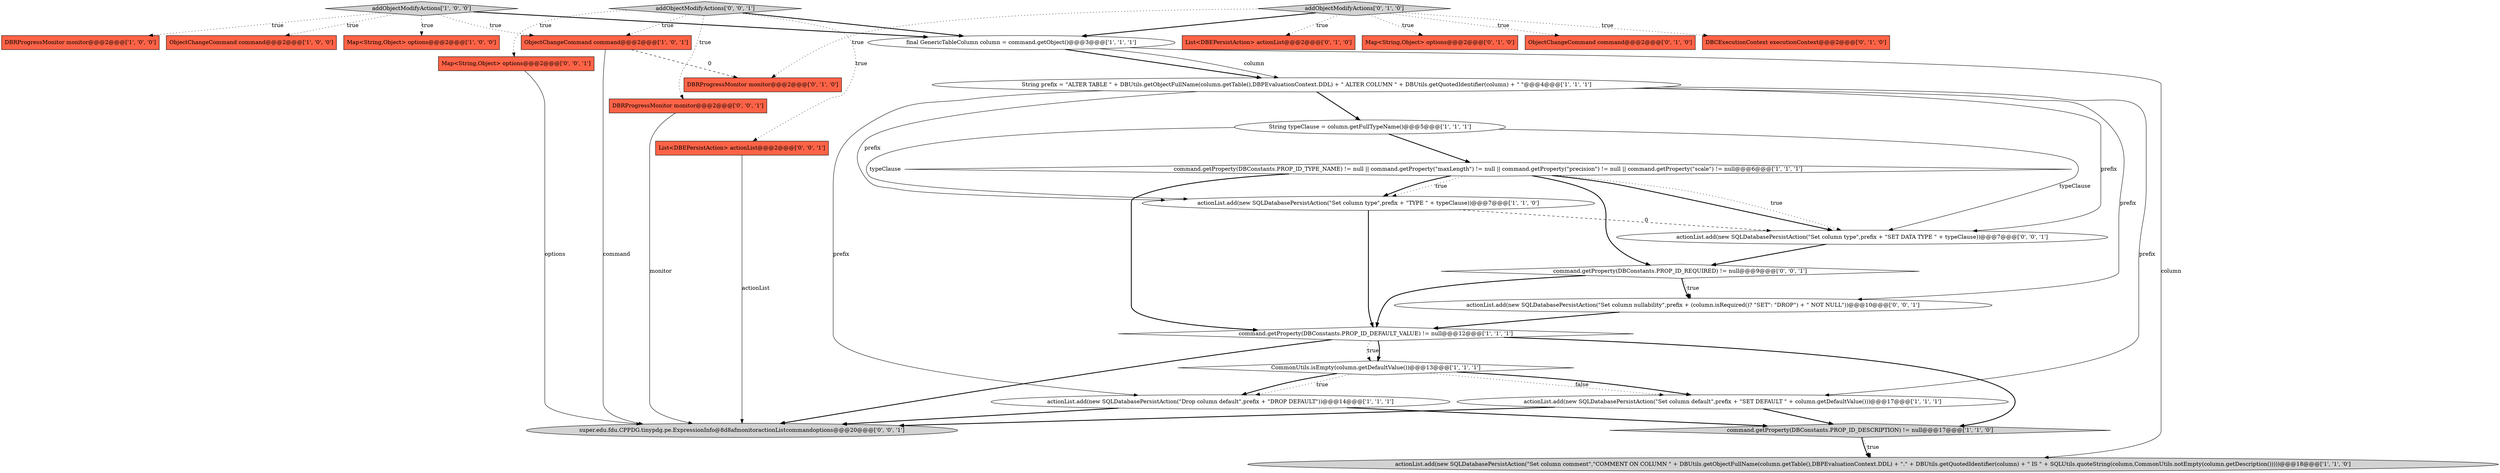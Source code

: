 digraph {
3 [style = filled, label = "Map<String,Object> options@@@2@@@['1', '0', '0']", fillcolor = tomato, shape = box image = "AAA0AAABBB1BBB"];
0 [style = filled, label = "DBRProgressMonitor monitor@@@2@@@['1', '0', '0']", fillcolor = tomato, shape = box image = "AAA0AAABBB1BBB"];
7 [style = filled, label = "command.getProperty(DBConstants.PROP_ID_DESCRIPTION) != null@@@17@@@['1', '1', '0']", fillcolor = lightgray, shape = diamond image = "AAA0AAABBB1BBB"];
26 [style = filled, label = "Map<String,Object> options@@@2@@@['0', '0', '1']", fillcolor = tomato, shape = box image = "AAA0AAABBB3BBB"];
13 [style = filled, label = "final GenericTableColumn column = command.getObject()@@@3@@@['1', '1', '1']", fillcolor = white, shape = ellipse image = "AAA0AAABBB1BBB"];
12 [style = filled, label = "actionList.add(new SQLDatabasePersistAction(\"Set column comment\",\"COMMENT ON COLUMN \" + DBUtils.getObjectFullName(column.getTable(),DBPEvaluationContext.DDL) + \".\" + DBUtils.getQuotedIdentifier(column) + \" IS \" + SQLUtils.quoteString(column,CommonUtils.notEmpty(column.getDescription()))))@@@18@@@['1', '1', '0']", fillcolor = lightgray, shape = ellipse image = "AAA0AAABBB1BBB"];
25 [style = filled, label = "actionList.add(new SQLDatabasePersistAction(\"Set column type\",prefix + \"SET DATA TYPE \" + typeClause))@@@7@@@['0', '0', '1']", fillcolor = white, shape = ellipse image = "AAA0AAABBB3BBB"];
5 [style = filled, label = "actionList.add(new SQLDatabasePersistAction(\"Set column default\",prefix + \"SET DEFAULT \" + column.getDefaultValue()))@@@17@@@['1', '1', '1']", fillcolor = white, shape = ellipse image = "AAA0AAABBB1BBB"];
11 [style = filled, label = "ObjectChangeCommand command@@@2@@@['1', '0', '1']", fillcolor = tomato, shape = box image = "AAA0AAABBB1BBB"];
22 [style = filled, label = "actionList.add(new SQLDatabasePersistAction(\"Set column nullability\",prefix + (column.isRequired()? \"SET\": \"DROP\") + \" NOT NULL\"))@@@10@@@['0', '0', '1']", fillcolor = white, shape = ellipse image = "AAA0AAABBB3BBB"];
18 [style = filled, label = "ObjectChangeCommand command@@@2@@@['0', '1', '0']", fillcolor = tomato, shape = box image = "AAA0AAABBB2BBB"];
27 [style = filled, label = "DBRProgressMonitor monitor@@@2@@@['0', '0', '1']", fillcolor = tomato, shape = box image = "AAA0AAABBB3BBB"];
4 [style = filled, label = "String typeClause = column.getFullTypeName()@@@5@@@['1', '1', '1']", fillcolor = white, shape = ellipse image = "AAA0AAABBB1BBB"];
28 [style = filled, label = "List<DBEPersistAction> actionList@@@2@@@['0', '0', '1']", fillcolor = tomato, shape = box image = "AAA0AAABBB3BBB"];
19 [style = filled, label = "addObjectModifyActions['0', '1', '0']", fillcolor = lightgray, shape = diamond image = "AAA0AAABBB2BBB"];
14 [style = filled, label = "addObjectModifyActions['1', '0', '0']", fillcolor = lightgray, shape = diamond image = "AAA0AAABBB1BBB"];
21 [style = filled, label = "DBRProgressMonitor monitor@@@2@@@['0', '1', '0']", fillcolor = tomato, shape = box image = "AAA1AAABBB2BBB"];
8 [style = filled, label = "ObjectChangeCommand command@@@2@@@['1', '0', '0']", fillcolor = tomato, shape = box image = "AAA0AAABBB1BBB"];
1 [style = filled, label = "CommonUtils.isEmpty(column.getDefaultValue())@@@13@@@['1', '1', '1']", fillcolor = white, shape = diamond image = "AAA0AAABBB1BBB"];
6 [style = filled, label = "String prefix = \"ALTER TABLE \" + DBUtils.getObjectFullName(column.getTable(),DBPEvaluationContext.DDL) + \" ALTER COLUMN \" + DBUtils.getQuotedIdentifier(column) + \" \"@@@4@@@['1', '1', '1']", fillcolor = white, shape = ellipse image = "AAA0AAABBB1BBB"];
16 [style = filled, label = "DBCExecutionContext executionContext@@@2@@@['0', '1', '0']", fillcolor = tomato, shape = box image = "AAA0AAABBB2BBB"];
17 [style = filled, label = "List<DBEPersistAction> actionList@@@2@@@['0', '1', '0']", fillcolor = tomato, shape = box image = "AAA0AAABBB2BBB"];
29 [style = filled, label = "command.getProperty(DBConstants.PROP_ID_REQUIRED) != null@@@9@@@['0', '0', '1']", fillcolor = white, shape = diamond image = "AAA0AAABBB3BBB"];
23 [style = filled, label = "addObjectModifyActions['0', '0', '1']", fillcolor = lightgray, shape = diamond image = "AAA0AAABBB3BBB"];
10 [style = filled, label = "command.getProperty(DBConstants.PROP_ID_TYPE_NAME) != null || command.getProperty(\"maxLength\") != null || command.getProperty(\"precision\") != null || command.getProperty(\"scale\") != null@@@6@@@['1', '1', '1']", fillcolor = white, shape = diamond image = "AAA0AAABBB1BBB"];
9 [style = filled, label = "command.getProperty(DBConstants.PROP_ID_DEFAULT_VALUE) != null@@@12@@@['1', '1', '1']", fillcolor = white, shape = diamond image = "AAA0AAABBB1BBB"];
24 [style = filled, label = "super.edu.fdu.CPPDG.tinypdg.pe.ExpressionInfo@8d8afmonitoractionListcommandoptions@@@20@@@['0', '0', '1']", fillcolor = lightgray, shape = ellipse image = "AAA0AAABBB3BBB"];
2 [style = filled, label = "actionList.add(new SQLDatabasePersistAction(\"Set column type\",prefix + \"TYPE \" + typeClause))@@@7@@@['1', '1', '0']", fillcolor = white, shape = ellipse image = "AAA0AAABBB1BBB"];
15 [style = filled, label = "actionList.add(new SQLDatabasePersistAction(\"Drop column default\",prefix + \"DROP DEFAULT\"))@@@14@@@['1', '1', '1']", fillcolor = white, shape = ellipse image = "AAA0AAABBB1BBB"];
20 [style = filled, label = "Map<String,Object> options@@@2@@@['0', '1', '0']", fillcolor = tomato, shape = box image = "AAA0AAABBB2BBB"];
29->9 [style = bold, label=""];
19->21 [style = dotted, label="true"];
10->2 [style = dotted, label="true"];
14->0 [style = dotted, label="true"];
25->29 [style = bold, label=""];
10->2 [style = bold, label=""];
6->4 [style = bold, label=""];
2->25 [style = dashed, label="0"];
14->3 [style = dotted, label="true"];
1->15 [style = dotted, label="true"];
10->9 [style = bold, label=""];
7->12 [style = dotted, label="true"];
6->22 [style = solid, label="prefix"];
13->6 [style = bold, label=""];
14->13 [style = bold, label=""];
9->1 [style = dotted, label="true"];
14->8 [style = dotted, label="true"];
15->24 [style = bold, label=""];
23->26 [style = dotted, label="true"];
4->25 [style = solid, label="typeClause"];
15->7 [style = bold, label=""];
10->25 [style = bold, label=""];
11->24 [style = solid, label="command"];
26->24 [style = solid, label="options"];
10->29 [style = bold, label=""];
22->9 [style = bold, label=""];
11->21 [style = dashed, label="0"];
19->13 [style = bold, label=""];
19->18 [style = dotted, label="true"];
13->6 [style = solid, label="column"];
19->20 [style = dotted, label="true"];
23->27 [style = dotted, label="true"];
4->2 [style = solid, label="typeClause"];
28->24 [style = solid, label="actionList"];
6->5 [style = solid, label="prefix"];
2->9 [style = bold, label=""];
9->24 [style = bold, label=""];
6->25 [style = solid, label="prefix"];
23->13 [style = bold, label=""];
7->12 [style = bold, label=""];
19->16 [style = dotted, label="true"];
10->25 [style = dotted, label="true"];
5->24 [style = bold, label=""];
13->12 [style = solid, label="column"];
1->5 [style = dotted, label="false"];
1->15 [style = bold, label=""];
4->10 [style = bold, label=""];
29->22 [style = bold, label=""];
6->15 [style = solid, label="prefix"];
23->11 [style = dotted, label="true"];
19->17 [style = dotted, label="true"];
29->22 [style = dotted, label="true"];
23->28 [style = dotted, label="true"];
14->11 [style = dotted, label="true"];
27->24 [style = solid, label="monitor"];
9->1 [style = bold, label=""];
6->2 [style = solid, label="prefix"];
5->7 [style = bold, label=""];
1->5 [style = bold, label=""];
9->7 [style = bold, label=""];
}
